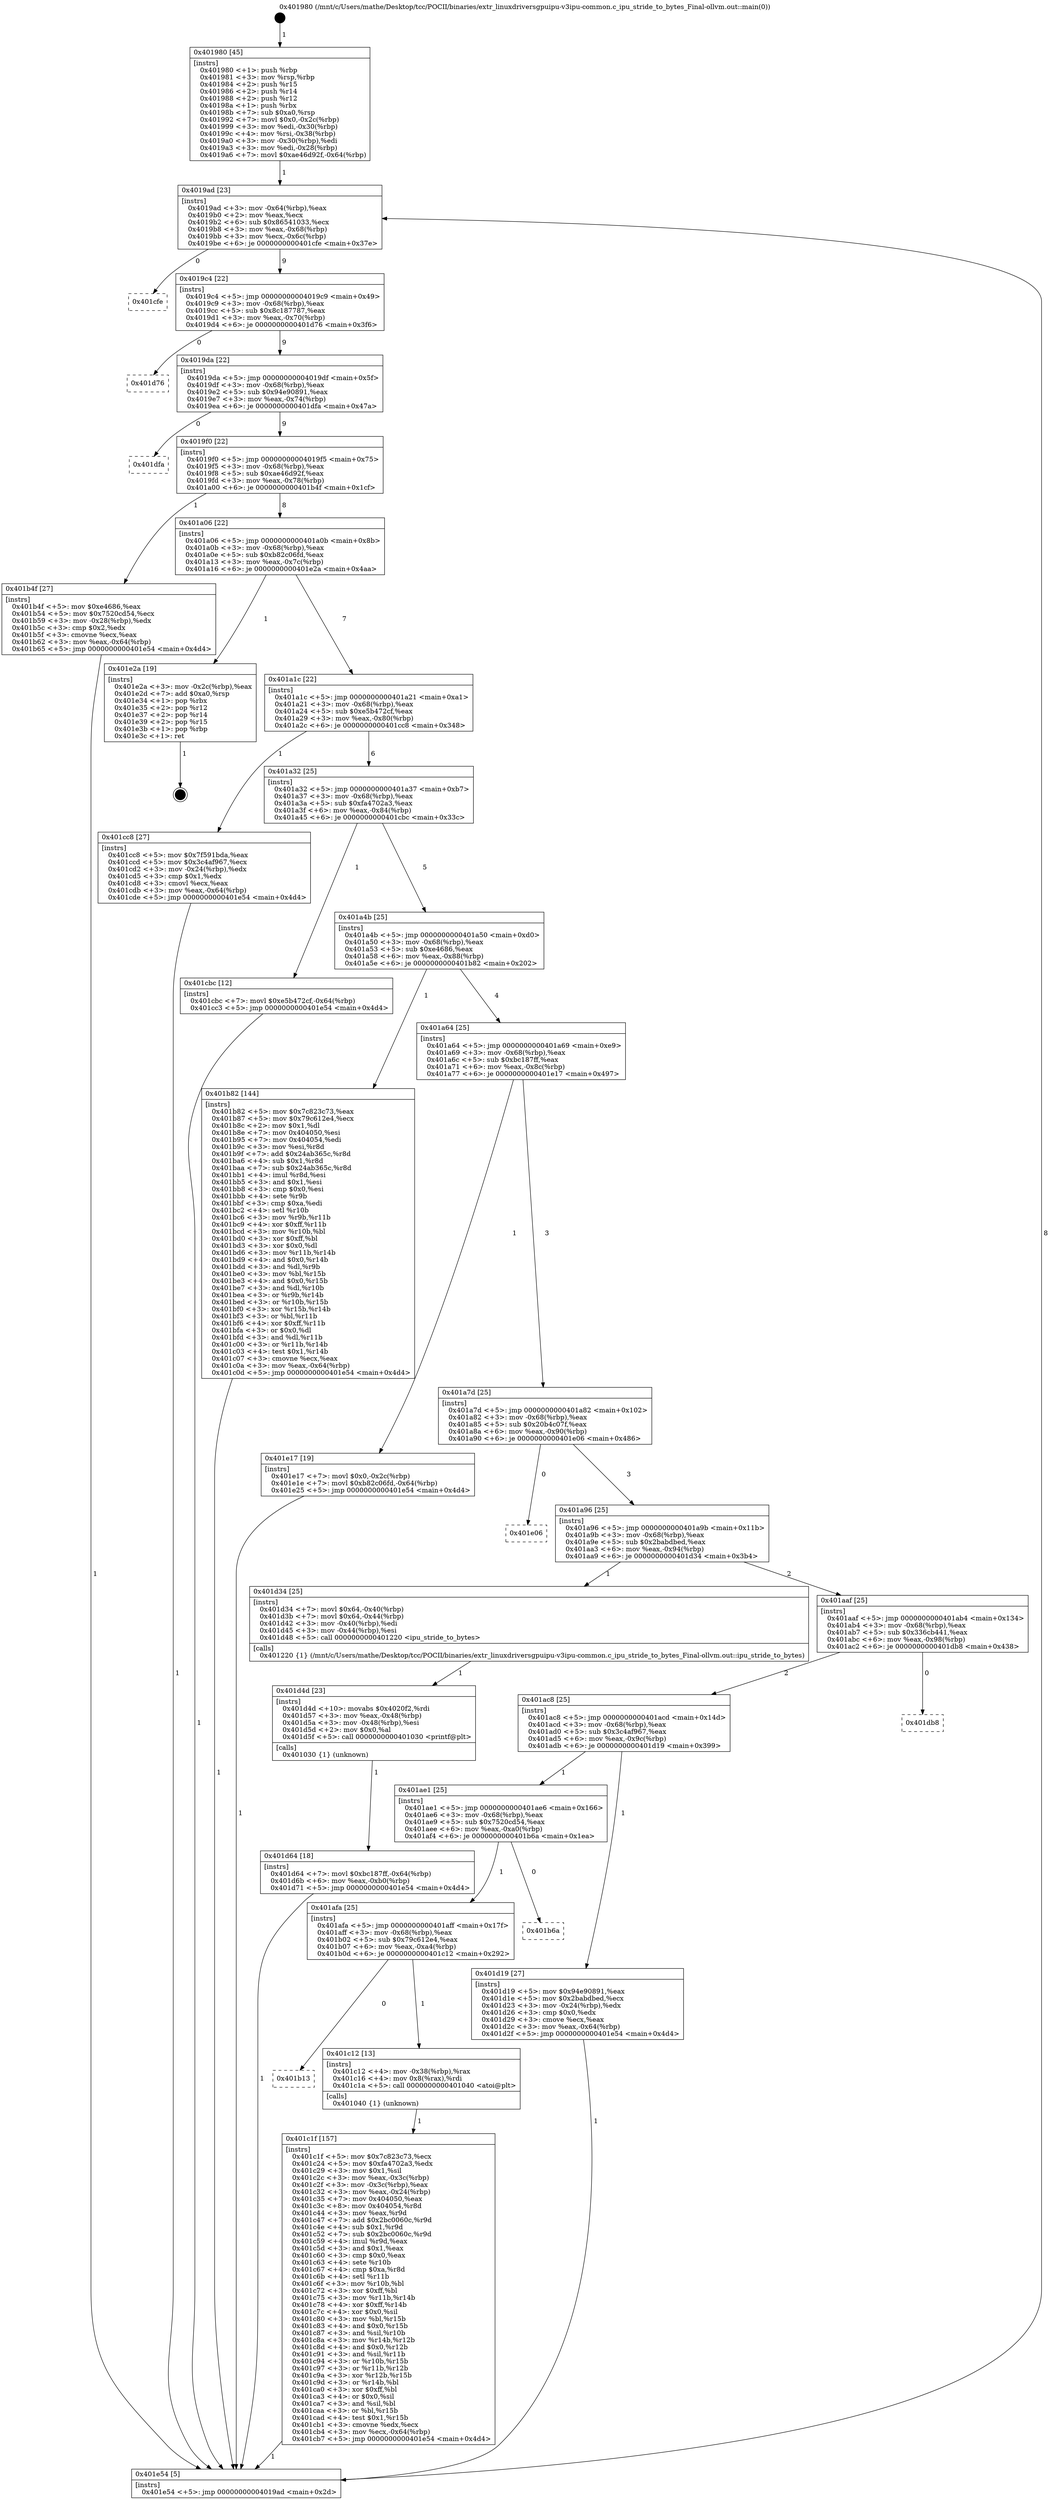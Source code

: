 digraph "0x401980" {
  label = "0x401980 (/mnt/c/Users/mathe/Desktop/tcc/POCII/binaries/extr_linuxdriversgpuipu-v3ipu-common.c_ipu_stride_to_bytes_Final-ollvm.out::main(0))"
  labelloc = "t"
  node[shape=record]

  Entry [label="",width=0.3,height=0.3,shape=circle,fillcolor=black,style=filled]
  "0x4019ad" [label="{
     0x4019ad [23]\l
     | [instrs]\l
     &nbsp;&nbsp;0x4019ad \<+3\>: mov -0x64(%rbp),%eax\l
     &nbsp;&nbsp;0x4019b0 \<+2\>: mov %eax,%ecx\l
     &nbsp;&nbsp;0x4019b2 \<+6\>: sub $0x86541033,%ecx\l
     &nbsp;&nbsp;0x4019b8 \<+3\>: mov %eax,-0x68(%rbp)\l
     &nbsp;&nbsp;0x4019bb \<+3\>: mov %ecx,-0x6c(%rbp)\l
     &nbsp;&nbsp;0x4019be \<+6\>: je 0000000000401cfe \<main+0x37e\>\l
  }"]
  "0x401cfe" [label="{
     0x401cfe\l
  }", style=dashed]
  "0x4019c4" [label="{
     0x4019c4 [22]\l
     | [instrs]\l
     &nbsp;&nbsp;0x4019c4 \<+5\>: jmp 00000000004019c9 \<main+0x49\>\l
     &nbsp;&nbsp;0x4019c9 \<+3\>: mov -0x68(%rbp),%eax\l
     &nbsp;&nbsp;0x4019cc \<+5\>: sub $0x8c187787,%eax\l
     &nbsp;&nbsp;0x4019d1 \<+3\>: mov %eax,-0x70(%rbp)\l
     &nbsp;&nbsp;0x4019d4 \<+6\>: je 0000000000401d76 \<main+0x3f6\>\l
  }"]
  Exit [label="",width=0.3,height=0.3,shape=circle,fillcolor=black,style=filled,peripheries=2]
  "0x401d76" [label="{
     0x401d76\l
  }", style=dashed]
  "0x4019da" [label="{
     0x4019da [22]\l
     | [instrs]\l
     &nbsp;&nbsp;0x4019da \<+5\>: jmp 00000000004019df \<main+0x5f\>\l
     &nbsp;&nbsp;0x4019df \<+3\>: mov -0x68(%rbp),%eax\l
     &nbsp;&nbsp;0x4019e2 \<+5\>: sub $0x94e90891,%eax\l
     &nbsp;&nbsp;0x4019e7 \<+3\>: mov %eax,-0x74(%rbp)\l
     &nbsp;&nbsp;0x4019ea \<+6\>: je 0000000000401dfa \<main+0x47a\>\l
  }"]
  "0x401d64" [label="{
     0x401d64 [18]\l
     | [instrs]\l
     &nbsp;&nbsp;0x401d64 \<+7\>: movl $0xbc187ff,-0x64(%rbp)\l
     &nbsp;&nbsp;0x401d6b \<+6\>: mov %eax,-0xb0(%rbp)\l
     &nbsp;&nbsp;0x401d71 \<+5\>: jmp 0000000000401e54 \<main+0x4d4\>\l
  }"]
  "0x401dfa" [label="{
     0x401dfa\l
  }", style=dashed]
  "0x4019f0" [label="{
     0x4019f0 [22]\l
     | [instrs]\l
     &nbsp;&nbsp;0x4019f0 \<+5\>: jmp 00000000004019f5 \<main+0x75\>\l
     &nbsp;&nbsp;0x4019f5 \<+3\>: mov -0x68(%rbp),%eax\l
     &nbsp;&nbsp;0x4019f8 \<+5\>: sub $0xae46d92f,%eax\l
     &nbsp;&nbsp;0x4019fd \<+3\>: mov %eax,-0x78(%rbp)\l
     &nbsp;&nbsp;0x401a00 \<+6\>: je 0000000000401b4f \<main+0x1cf\>\l
  }"]
  "0x401d4d" [label="{
     0x401d4d [23]\l
     | [instrs]\l
     &nbsp;&nbsp;0x401d4d \<+10\>: movabs $0x4020f2,%rdi\l
     &nbsp;&nbsp;0x401d57 \<+3\>: mov %eax,-0x48(%rbp)\l
     &nbsp;&nbsp;0x401d5a \<+3\>: mov -0x48(%rbp),%esi\l
     &nbsp;&nbsp;0x401d5d \<+2\>: mov $0x0,%al\l
     &nbsp;&nbsp;0x401d5f \<+5\>: call 0000000000401030 \<printf@plt\>\l
     | [calls]\l
     &nbsp;&nbsp;0x401030 \{1\} (unknown)\l
  }"]
  "0x401b4f" [label="{
     0x401b4f [27]\l
     | [instrs]\l
     &nbsp;&nbsp;0x401b4f \<+5\>: mov $0xe4686,%eax\l
     &nbsp;&nbsp;0x401b54 \<+5\>: mov $0x7520cd54,%ecx\l
     &nbsp;&nbsp;0x401b59 \<+3\>: mov -0x28(%rbp),%edx\l
     &nbsp;&nbsp;0x401b5c \<+3\>: cmp $0x2,%edx\l
     &nbsp;&nbsp;0x401b5f \<+3\>: cmovne %ecx,%eax\l
     &nbsp;&nbsp;0x401b62 \<+3\>: mov %eax,-0x64(%rbp)\l
     &nbsp;&nbsp;0x401b65 \<+5\>: jmp 0000000000401e54 \<main+0x4d4\>\l
  }"]
  "0x401a06" [label="{
     0x401a06 [22]\l
     | [instrs]\l
     &nbsp;&nbsp;0x401a06 \<+5\>: jmp 0000000000401a0b \<main+0x8b\>\l
     &nbsp;&nbsp;0x401a0b \<+3\>: mov -0x68(%rbp),%eax\l
     &nbsp;&nbsp;0x401a0e \<+5\>: sub $0xb82c06fd,%eax\l
     &nbsp;&nbsp;0x401a13 \<+3\>: mov %eax,-0x7c(%rbp)\l
     &nbsp;&nbsp;0x401a16 \<+6\>: je 0000000000401e2a \<main+0x4aa\>\l
  }"]
  "0x401e54" [label="{
     0x401e54 [5]\l
     | [instrs]\l
     &nbsp;&nbsp;0x401e54 \<+5\>: jmp 00000000004019ad \<main+0x2d\>\l
  }"]
  "0x401980" [label="{
     0x401980 [45]\l
     | [instrs]\l
     &nbsp;&nbsp;0x401980 \<+1\>: push %rbp\l
     &nbsp;&nbsp;0x401981 \<+3\>: mov %rsp,%rbp\l
     &nbsp;&nbsp;0x401984 \<+2\>: push %r15\l
     &nbsp;&nbsp;0x401986 \<+2\>: push %r14\l
     &nbsp;&nbsp;0x401988 \<+2\>: push %r12\l
     &nbsp;&nbsp;0x40198a \<+1\>: push %rbx\l
     &nbsp;&nbsp;0x40198b \<+7\>: sub $0xa0,%rsp\l
     &nbsp;&nbsp;0x401992 \<+7\>: movl $0x0,-0x2c(%rbp)\l
     &nbsp;&nbsp;0x401999 \<+3\>: mov %edi,-0x30(%rbp)\l
     &nbsp;&nbsp;0x40199c \<+4\>: mov %rsi,-0x38(%rbp)\l
     &nbsp;&nbsp;0x4019a0 \<+3\>: mov -0x30(%rbp),%edi\l
     &nbsp;&nbsp;0x4019a3 \<+3\>: mov %edi,-0x28(%rbp)\l
     &nbsp;&nbsp;0x4019a6 \<+7\>: movl $0xae46d92f,-0x64(%rbp)\l
  }"]
  "0x401c1f" [label="{
     0x401c1f [157]\l
     | [instrs]\l
     &nbsp;&nbsp;0x401c1f \<+5\>: mov $0x7c823c73,%ecx\l
     &nbsp;&nbsp;0x401c24 \<+5\>: mov $0xfa4702a3,%edx\l
     &nbsp;&nbsp;0x401c29 \<+3\>: mov $0x1,%sil\l
     &nbsp;&nbsp;0x401c2c \<+3\>: mov %eax,-0x3c(%rbp)\l
     &nbsp;&nbsp;0x401c2f \<+3\>: mov -0x3c(%rbp),%eax\l
     &nbsp;&nbsp;0x401c32 \<+3\>: mov %eax,-0x24(%rbp)\l
     &nbsp;&nbsp;0x401c35 \<+7\>: mov 0x404050,%eax\l
     &nbsp;&nbsp;0x401c3c \<+8\>: mov 0x404054,%r8d\l
     &nbsp;&nbsp;0x401c44 \<+3\>: mov %eax,%r9d\l
     &nbsp;&nbsp;0x401c47 \<+7\>: add $0x2bc0060c,%r9d\l
     &nbsp;&nbsp;0x401c4e \<+4\>: sub $0x1,%r9d\l
     &nbsp;&nbsp;0x401c52 \<+7\>: sub $0x2bc0060c,%r9d\l
     &nbsp;&nbsp;0x401c59 \<+4\>: imul %r9d,%eax\l
     &nbsp;&nbsp;0x401c5d \<+3\>: and $0x1,%eax\l
     &nbsp;&nbsp;0x401c60 \<+3\>: cmp $0x0,%eax\l
     &nbsp;&nbsp;0x401c63 \<+4\>: sete %r10b\l
     &nbsp;&nbsp;0x401c67 \<+4\>: cmp $0xa,%r8d\l
     &nbsp;&nbsp;0x401c6b \<+4\>: setl %r11b\l
     &nbsp;&nbsp;0x401c6f \<+3\>: mov %r10b,%bl\l
     &nbsp;&nbsp;0x401c72 \<+3\>: xor $0xff,%bl\l
     &nbsp;&nbsp;0x401c75 \<+3\>: mov %r11b,%r14b\l
     &nbsp;&nbsp;0x401c78 \<+4\>: xor $0xff,%r14b\l
     &nbsp;&nbsp;0x401c7c \<+4\>: xor $0x0,%sil\l
     &nbsp;&nbsp;0x401c80 \<+3\>: mov %bl,%r15b\l
     &nbsp;&nbsp;0x401c83 \<+4\>: and $0x0,%r15b\l
     &nbsp;&nbsp;0x401c87 \<+3\>: and %sil,%r10b\l
     &nbsp;&nbsp;0x401c8a \<+3\>: mov %r14b,%r12b\l
     &nbsp;&nbsp;0x401c8d \<+4\>: and $0x0,%r12b\l
     &nbsp;&nbsp;0x401c91 \<+3\>: and %sil,%r11b\l
     &nbsp;&nbsp;0x401c94 \<+3\>: or %r10b,%r15b\l
     &nbsp;&nbsp;0x401c97 \<+3\>: or %r11b,%r12b\l
     &nbsp;&nbsp;0x401c9a \<+3\>: xor %r12b,%r15b\l
     &nbsp;&nbsp;0x401c9d \<+3\>: or %r14b,%bl\l
     &nbsp;&nbsp;0x401ca0 \<+3\>: xor $0xff,%bl\l
     &nbsp;&nbsp;0x401ca3 \<+4\>: or $0x0,%sil\l
     &nbsp;&nbsp;0x401ca7 \<+3\>: and %sil,%bl\l
     &nbsp;&nbsp;0x401caa \<+3\>: or %bl,%r15b\l
     &nbsp;&nbsp;0x401cad \<+4\>: test $0x1,%r15b\l
     &nbsp;&nbsp;0x401cb1 \<+3\>: cmovne %edx,%ecx\l
     &nbsp;&nbsp;0x401cb4 \<+3\>: mov %ecx,-0x64(%rbp)\l
     &nbsp;&nbsp;0x401cb7 \<+5\>: jmp 0000000000401e54 \<main+0x4d4\>\l
  }"]
  "0x401e2a" [label="{
     0x401e2a [19]\l
     | [instrs]\l
     &nbsp;&nbsp;0x401e2a \<+3\>: mov -0x2c(%rbp),%eax\l
     &nbsp;&nbsp;0x401e2d \<+7\>: add $0xa0,%rsp\l
     &nbsp;&nbsp;0x401e34 \<+1\>: pop %rbx\l
     &nbsp;&nbsp;0x401e35 \<+2\>: pop %r12\l
     &nbsp;&nbsp;0x401e37 \<+2\>: pop %r14\l
     &nbsp;&nbsp;0x401e39 \<+2\>: pop %r15\l
     &nbsp;&nbsp;0x401e3b \<+1\>: pop %rbp\l
     &nbsp;&nbsp;0x401e3c \<+1\>: ret\l
  }"]
  "0x401a1c" [label="{
     0x401a1c [22]\l
     | [instrs]\l
     &nbsp;&nbsp;0x401a1c \<+5\>: jmp 0000000000401a21 \<main+0xa1\>\l
     &nbsp;&nbsp;0x401a21 \<+3\>: mov -0x68(%rbp),%eax\l
     &nbsp;&nbsp;0x401a24 \<+5\>: sub $0xe5b472cf,%eax\l
     &nbsp;&nbsp;0x401a29 \<+3\>: mov %eax,-0x80(%rbp)\l
     &nbsp;&nbsp;0x401a2c \<+6\>: je 0000000000401cc8 \<main+0x348\>\l
  }"]
  "0x401b13" [label="{
     0x401b13\l
  }", style=dashed]
  "0x401cc8" [label="{
     0x401cc8 [27]\l
     | [instrs]\l
     &nbsp;&nbsp;0x401cc8 \<+5\>: mov $0x7f591bda,%eax\l
     &nbsp;&nbsp;0x401ccd \<+5\>: mov $0x3c4af967,%ecx\l
     &nbsp;&nbsp;0x401cd2 \<+3\>: mov -0x24(%rbp),%edx\l
     &nbsp;&nbsp;0x401cd5 \<+3\>: cmp $0x1,%edx\l
     &nbsp;&nbsp;0x401cd8 \<+3\>: cmovl %ecx,%eax\l
     &nbsp;&nbsp;0x401cdb \<+3\>: mov %eax,-0x64(%rbp)\l
     &nbsp;&nbsp;0x401cde \<+5\>: jmp 0000000000401e54 \<main+0x4d4\>\l
  }"]
  "0x401a32" [label="{
     0x401a32 [25]\l
     | [instrs]\l
     &nbsp;&nbsp;0x401a32 \<+5\>: jmp 0000000000401a37 \<main+0xb7\>\l
     &nbsp;&nbsp;0x401a37 \<+3\>: mov -0x68(%rbp),%eax\l
     &nbsp;&nbsp;0x401a3a \<+5\>: sub $0xfa4702a3,%eax\l
     &nbsp;&nbsp;0x401a3f \<+6\>: mov %eax,-0x84(%rbp)\l
     &nbsp;&nbsp;0x401a45 \<+6\>: je 0000000000401cbc \<main+0x33c\>\l
  }"]
  "0x401c12" [label="{
     0x401c12 [13]\l
     | [instrs]\l
     &nbsp;&nbsp;0x401c12 \<+4\>: mov -0x38(%rbp),%rax\l
     &nbsp;&nbsp;0x401c16 \<+4\>: mov 0x8(%rax),%rdi\l
     &nbsp;&nbsp;0x401c1a \<+5\>: call 0000000000401040 \<atoi@plt\>\l
     | [calls]\l
     &nbsp;&nbsp;0x401040 \{1\} (unknown)\l
  }"]
  "0x401cbc" [label="{
     0x401cbc [12]\l
     | [instrs]\l
     &nbsp;&nbsp;0x401cbc \<+7\>: movl $0xe5b472cf,-0x64(%rbp)\l
     &nbsp;&nbsp;0x401cc3 \<+5\>: jmp 0000000000401e54 \<main+0x4d4\>\l
  }"]
  "0x401a4b" [label="{
     0x401a4b [25]\l
     | [instrs]\l
     &nbsp;&nbsp;0x401a4b \<+5\>: jmp 0000000000401a50 \<main+0xd0\>\l
     &nbsp;&nbsp;0x401a50 \<+3\>: mov -0x68(%rbp),%eax\l
     &nbsp;&nbsp;0x401a53 \<+5\>: sub $0xe4686,%eax\l
     &nbsp;&nbsp;0x401a58 \<+6\>: mov %eax,-0x88(%rbp)\l
     &nbsp;&nbsp;0x401a5e \<+6\>: je 0000000000401b82 \<main+0x202\>\l
  }"]
  "0x401afa" [label="{
     0x401afa [25]\l
     | [instrs]\l
     &nbsp;&nbsp;0x401afa \<+5\>: jmp 0000000000401aff \<main+0x17f\>\l
     &nbsp;&nbsp;0x401aff \<+3\>: mov -0x68(%rbp),%eax\l
     &nbsp;&nbsp;0x401b02 \<+5\>: sub $0x79c612e4,%eax\l
     &nbsp;&nbsp;0x401b07 \<+6\>: mov %eax,-0xa4(%rbp)\l
     &nbsp;&nbsp;0x401b0d \<+6\>: je 0000000000401c12 \<main+0x292\>\l
  }"]
  "0x401b82" [label="{
     0x401b82 [144]\l
     | [instrs]\l
     &nbsp;&nbsp;0x401b82 \<+5\>: mov $0x7c823c73,%eax\l
     &nbsp;&nbsp;0x401b87 \<+5\>: mov $0x79c612e4,%ecx\l
     &nbsp;&nbsp;0x401b8c \<+2\>: mov $0x1,%dl\l
     &nbsp;&nbsp;0x401b8e \<+7\>: mov 0x404050,%esi\l
     &nbsp;&nbsp;0x401b95 \<+7\>: mov 0x404054,%edi\l
     &nbsp;&nbsp;0x401b9c \<+3\>: mov %esi,%r8d\l
     &nbsp;&nbsp;0x401b9f \<+7\>: add $0x24ab365c,%r8d\l
     &nbsp;&nbsp;0x401ba6 \<+4\>: sub $0x1,%r8d\l
     &nbsp;&nbsp;0x401baa \<+7\>: sub $0x24ab365c,%r8d\l
     &nbsp;&nbsp;0x401bb1 \<+4\>: imul %r8d,%esi\l
     &nbsp;&nbsp;0x401bb5 \<+3\>: and $0x1,%esi\l
     &nbsp;&nbsp;0x401bb8 \<+3\>: cmp $0x0,%esi\l
     &nbsp;&nbsp;0x401bbb \<+4\>: sete %r9b\l
     &nbsp;&nbsp;0x401bbf \<+3\>: cmp $0xa,%edi\l
     &nbsp;&nbsp;0x401bc2 \<+4\>: setl %r10b\l
     &nbsp;&nbsp;0x401bc6 \<+3\>: mov %r9b,%r11b\l
     &nbsp;&nbsp;0x401bc9 \<+4\>: xor $0xff,%r11b\l
     &nbsp;&nbsp;0x401bcd \<+3\>: mov %r10b,%bl\l
     &nbsp;&nbsp;0x401bd0 \<+3\>: xor $0xff,%bl\l
     &nbsp;&nbsp;0x401bd3 \<+3\>: xor $0x0,%dl\l
     &nbsp;&nbsp;0x401bd6 \<+3\>: mov %r11b,%r14b\l
     &nbsp;&nbsp;0x401bd9 \<+4\>: and $0x0,%r14b\l
     &nbsp;&nbsp;0x401bdd \<+3\>: and %dl,%r9b\l
     &nbsp;&nbsp;0x401be0 \<+3\>: mov %bl,%r15b\l
     &nbsp;&nbsp;0x401be3 \<+4\>: and $0x0,%r15b\l
     &nbsp;&nbsp;0x401be7 \<+3\>: and %dl,%r10b\l
     &nbsp;&nbsp;0x401bea \<+3\>: or %r9b,%r14b\l
     &nbsp;&nbsp;0x401bed \<+3\>: or %r10b,%r15b\l
     &nbsp;&nbsp;0x401bf0 \<+3\>: xor %r15b,%r14b\l
     &nbsp;&nbsp;0x401bf3 \<+3\>: or %bl,%r11b\l
     &nbsp;&nbsp;0x401bf6 \<+4\>: xor $0xff,%r11b\l
     &nbsp;&nbsp;0x401bfa \<+3\>: or $0x0,%dl\l
     &nbsp;&nbsp;0x401bfd \<+3\>: and %dl,%r11b\l
     &nbsp;&nbsp;0x401c00 \<+3\>: or %r11b,%r14b\l
     &nbsp;&nbsp;0x401c03 \<+4\>: test $0x1,%r14b\l
     &nbsp;&nbsp;0x401c07 \<+3\>: cmovne %ecx,%eax\l
     &nbsp;&nbsp;0x401c0a \<+3\>: mov %eax,-0x64(%rbp)\l
     &nbsp;&nbsp;0x401c0d \<+5\>: jmp 0000000000401e54 \<main+0x4d4\>\l
  }"]
  "0x401a64" [label="{
     0x401a64 [25]\l
     | [instrs]\l
     &nbsp;&nbsp;0x401a64 \<+5\>: jmp 0000000000401a69 \<main+0xe9\>\l
     &nbsp;&nbsp;0x401a69 \<+3\>: mov -0x68(%rbp),%eax\l
     &nbsp;&nbsp;0x401a6c \<+5\>: sub $0xbc187ff,%eax\l
     &nbsp;&nbsp;0x401a71 \<+6\>: mov %eax,-0x8c(%rbp)\l
     &nbsp;&nbsp;0x401a77 \<+6\>: je 0000000000401e17 \<main+0x497\>\l
  }"]
  "0x401b6a" [label="{
     0x401b6a\l
  }", style=dashed]
  "0x401e17" [label="{
     0x401e17 [19]\l
     | [instrs]\l
     &nbsp;&nbsp;0x401e17 \<+7\>: movl $0x0,-0x2c(%rbp)\l
     &nbsp;&nbsp;0x401e1e \<+7\>: movl $0xb82c06fd,-0x64(%rbp)\l
     &nbsp;&nbsp;0x401e25 \<+5\>: jmp 0000000000401e54 \<main+0x4d4\>\l
  }"]
  "0x401a7d" [label="{
     0x401a7d [25]\l
     | [instrs]\l
     &nbsp;&nbsp;0x401a7d \<+5\>: jmp 0000000000401a82 \<main+0x102\>\l
     &nbsp;&nbsp;0x401a82 \<+3\>: mov -0x68(%rbp),%eax\l
     &nbsp;&nbsp;0x401a85 \<+5\>: sub $0x20b4c07f,%eax\l
     &nbsp;&nbsp;0x401a8a \<+6\>: mov %eax,-0x90(%rbp)\l
     &nbsp;&nbsp;0x401a90 \<+6\>: je 0000000000401e06 \<main+0x486\>\l
  }"]
  "0x401ae1" [label="{
     0x401ae1 [25]\l
     | [instrs]\l
     &nbsp;&nbsp;0x401ae1 \<+5\>: jmp 0000000000401ae6 \<main+0x166\>\l
     &nbsp;&nbsp;0x401ae6 \<+3\>: mov -0x68(%rbp),%eax\l
     &nbsp;&nbsp;0x401ae9 \<+5\>: sub $0x7520cd54,%eax\l
     &nbsp;&nbsp;0x401aee \<+6\>: mov %eax,-0xa0(%rbp)\l
     &nbsp;&nbsp;0x401af4 \<+6\>: je 0000000000401b6a \<main+0x1ea\>\l
  }"]
  "0x401e06" [label="{
     0x401e06\l
  }", style=dashed]
  "0x401a96" [label="{
     0x401a96 [25]\l
     | [instrs]\l
     &nbsp;&nbsp;0x401a96 \<+5\>: jmp 0000000000401a9b \<main+0x11b\>\l
     &nbsp;&nbsp;0x401a9b \<+3\>: mov -0x68(%rbp),%eax\l
     &nbsp;&nbsp;0x401a9e \<+5\>: sub $0x2babdbed,%eax\l
     &nbsp;&nbsp;0x401aa3 \<+6\>: mov %eax,-0x94(%rbp)\l
     &nbsp;&nbsp;0x401aa9 \<+6\>: je 0000000000401d34 \<main+0x3b4\>\l
  }"]
  "0x401d19" [label="{
     0x401d19 [27]\l
     | [instrs]\l
     &nbsp;&nbsp;0x401d19 \<+5\>: mov $0x94e90891,%eax\l
     &nbsp;&nbsp;0x401d1e \<+5\>: mov $0x2babdbed,%ecx\l
     &nbsp;&nbsp;0x401d23 \<+3\>: mov -0x24(%rbp),%edx\l
     &nbsp;&nbsp;0x401d26 \<+3\>: cmp $0x0,%edx\l
     &nbsp;&nbsp;0x401d29 \<+3\>: cmove %ecx,%eax\l
     &nbsp;&nbsp;0x401d2c \<+3\>: mov %eax,-0x64(%rbp)\l
     &nbsp;&nbsp;0x401d2f \<+5\>: jmp 0000000000401e54 \<main+0x4d4\>\l
  }"]
  "0x401d34" [label="{
     0x401d34 [25]\l
     | [instrs]\l
     &nbsp;&nbsp;0x401d34 \<+7\>: movl $0x64,-0x40(%rbp)\l
     &nbsp;&nbsp;0x401d3b \<+7\>: movl $0x64,-0x44(%rbp)\l
     &nbsp;&nbsp;0x401d42 \<+3\>: mov -0x40(%rbp),%edi\l
     &nbsp;&nbsp;0x401d45 \<+3\>: mov -0x44(%rbp),%esi\l
     &nbsp;&nbsp;0x401d48 \<+5\>: call 0000000000401220 \<ipu_stride_to_bytes\>\l
     | [calls]\l
     &nbsp;&nbsp;0x401220 \{1\} (/mnt/c/Users/mathe/Desktop/tcc/POCII/binaries/extr_linuxdriversgpuipu-v3ipu-common.c_ipu_stride_to_bytes_Final-ollvm.out::ipu_stride_to_bytes)\l
  }"]
  "0x401aaf" [label="{
     0x401aaf [25]\l
     | [instrs]\l
     &nbsp;&nbsp;0x401aaf \<+5\>: jmp 0000000000401ab4 \<main+0x134\>\l
     &nbsp;&nbsp;0x401ab4 \<+3\>: mov -0x68(%rbp),%eax\l
     &nbsp;&nbsp;0x401ab7 \<+5\>: sub $0x336cb441,%eax\l
     &nbsp;&nbsp;0x401abc \<+6\>: mov %eax,-0x98(%rbp)\l
     &nbsp;&nbsp;0x401ac2 \<+6\>: je 0000000000401db8 \<main+0x438\>\l
  }"]
  "0x401ac8" [label="{
     0x401ac8 [25]\l
     | [instrs]\l
     &nbsp;&nbsp;0x401ac8 \<+5\>: jmp 0000000000401acd \<main+0x14d\>\l
     &nbsp;&nbsp;0x401acd \<+3\>: mov -0x68(%rbp),%eax\l
     &nbsp;&nbsp;0x401ad0 \<+5\>: sub $0x3c4af967,%eax\l
     &nbsp;&nbsp;0x401ad5 \<+6\>: mov %eax,-0x9c(%rbp)\l
     &nbsp;&nbsp;0x401adb \<+6\>: je 0000000000401d19 \<main+0x399\>\l
  }"]
  "0x401db8" [label="{
     0x401db8\l
  }", style=dashed]
  Entry -> "0x401980" [label=" 1"]
  "0x4019ad" -> "0x401cfe" [label=" 0"]
  "0x4019ad" -> "0x4019c4" [label=" 9"]
  "0x401e2a" -> Exit [label=" 1"]
  "0x4019c4" -> "0x401d76" [label=" 0"]
  "0x4019c4" -> "0x4019da" [label=" 9"]
  "0x401e17" -> "0x401e54" [label=" 1"]
  "0x4019da" -> "0x401dfa" [label=" 0"]
  "0x4019da" -> "0x4019f0" [label=" 9"]
  "0x401d64" -> "0x401e54" [label=" 1"]
  "0x4019f0" -> "0x401b4f" [label=" 1"]
  "0x4019f0" -> "0x401a06" [label=" 8"]
  "0x401b4f" -> "0x401e54" [label=" 1"]
  "0x401980" -> "0x4019ad" [label=" 1"]
  "0x401e54" -> "0x4019ad" [label=" 8"]
  "0x401d4d" -> "0x401d64" [label=" 1"]
  "0x401a06" -> "0x401e2a" [label=" 1"]
  "0x401a06" -> "0x401a1c" [label=" 7"]
  "0x401d34" -> "0x401d4d" [label=" 1"]
  "0x401a1c" -> "0x401cc8" [label=" 1"]
  "0x401a1c" -> "0x401a32" [label=" 6"]
  "0x401d19" -> "0x401e54" [label=" 1"]
  "0x401a32" -> "0x401cbc" [label=" 1"]
  "0x401a32" -> "0x401a4b" [label=" 5"]
  "0x401cc8" -> "0x401e54" [label=" 1"]
  "0x401a4b" -> "0x401b82" [label=" 1"]
  "0x401a4b" -> "0x401a64" [label=" 4"]
  "0x401b82" -> "0x401e54" [label=" 1"]
  "0x401c1f" -> "0x401e54" [label=" 1"]
  "0x401a64" -> "0x401e17" [label=" 1"]
  "0x401a64" -> "0x401a7d" [label=" 3"]
  "0x401c12" -> "0x401c1f" [label=" 1"]
  "0x401a7d" -> "0x401e06" [label=" 0"]
  "0x401a7d" -> "0x401a96" [label=" 3"]
  "0x401afa" -> "0x401c12" [label=" 1"]
  "0x401a96" -> "0x401d34" [label=" 1"]
  "0x401a96" -> "0x401aaf" [label=" 2"]
  "0x401cbc" -> "0x401e54" [label=" 1"]
  "0x401aaf" -> "0x401db8" [label=" 0"]
  "0x401aaf" -> "0x401ac8" [label=" 2"]
  "0x401ae1" -> "0x401afa" [label=" 1"]
  "0x401ac8" -> "0x401d19" [label=" 1"]
  "0x401ac8" -> "0x401ae1" [label=" 1"]
  "0x401afa" -> "0x401b13" [label=" 0"]
  "0x401ae1" -> "0x401b6a" [label=" 0"]
}
